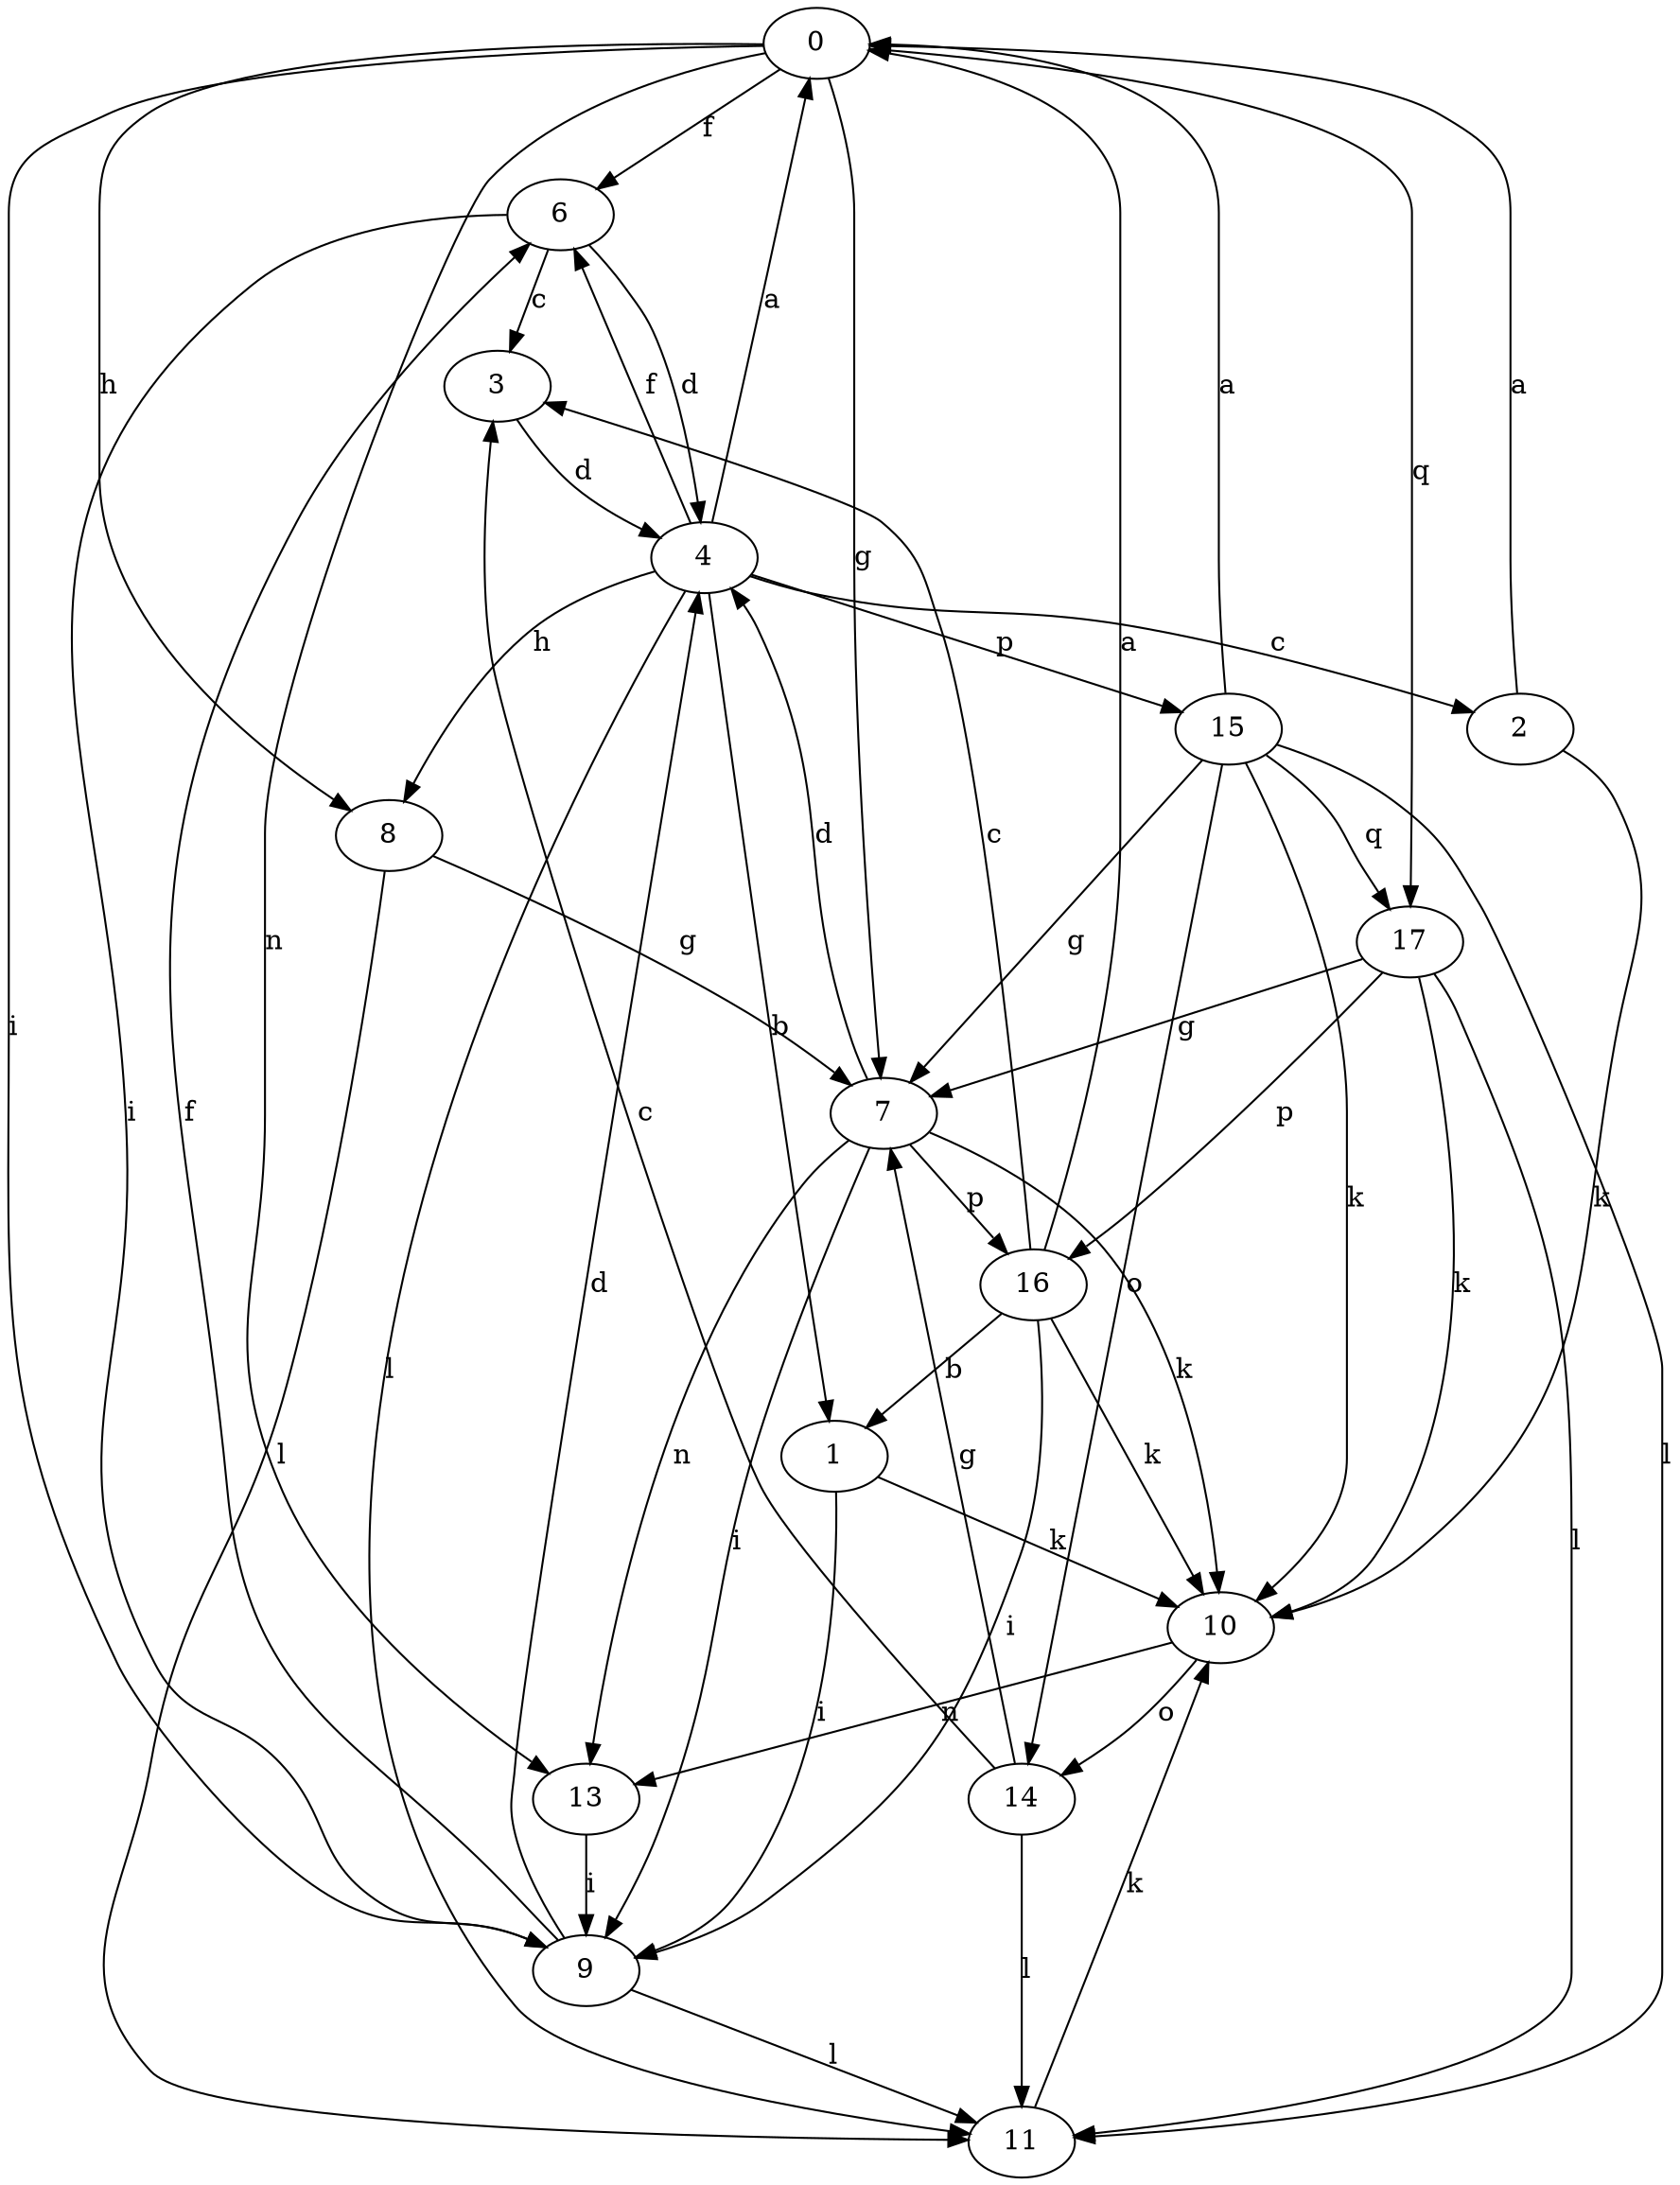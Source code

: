 strict digraph  {
0;
1;
2;
3;
4;
6;
7;
8;
9;
10;
11;
13;
14;
15;
16;
17;
0 -> 6  [label=f];
0 -> 7  [label=g];
0 -> 8  [label=h];
0 -> 9  [label=i];
0 -> 13  [label=n];
0 -> 17  [label=q];
1 -> 9  [label=i];
1 -> 10  [label=k];
2 -> 0  [label=a];
2 -> 10  [label=k];
3 -> 4  [label=d];
4 -> 0  [label=a];
4 -> 1  [label=b];
4 -> 2  [label=c];
4 -> 6  [label=f];
4 -> 8  [label=h];
4 -> 11  [label=l];
4 -> 15  [label=p];
6 -> 3  [label=c];
6 -> 4  [label=d];
6 -> 9  [label=i];
7 -> 4  [label=d];
7 -> 9  [label=i];
7 -> 10  [label=k];
7 -> 13  [label=n];
7 -> 16  [label=p];
8 -> 7  [label=g];
8 -> 11  [label=l];
9 -> 4  [label=d];
9 -> 6  [label=f];
9 -> 11  [label=l];
10 -> 13  [label=n];
10 -> 14  [label=o];
11 -> 10  [label=k];
13 -> 9  [label=i];
14 -> 3  [label=c];
14 -> 7  [label=g];
14 -> 11  [label=l];
15 -> 0  [label=a];
15 -> 7  [label=g];
15 -> 10  [label=k];
15 -> 11  [label=l];
15 -> 14  [label=o];
15 -> 17  [label=q];
16 -> 0  [label=a];
16 -> 1  [label=b];
16 -> 3  [label=c];
16 -> 9  [label=i];
16 -> 10  [label=k];
17 -> 7  [label=g];
17 -> 10  [label=k];
17 -> 11  [label=l];
17 -> 16  [label=p];
}
